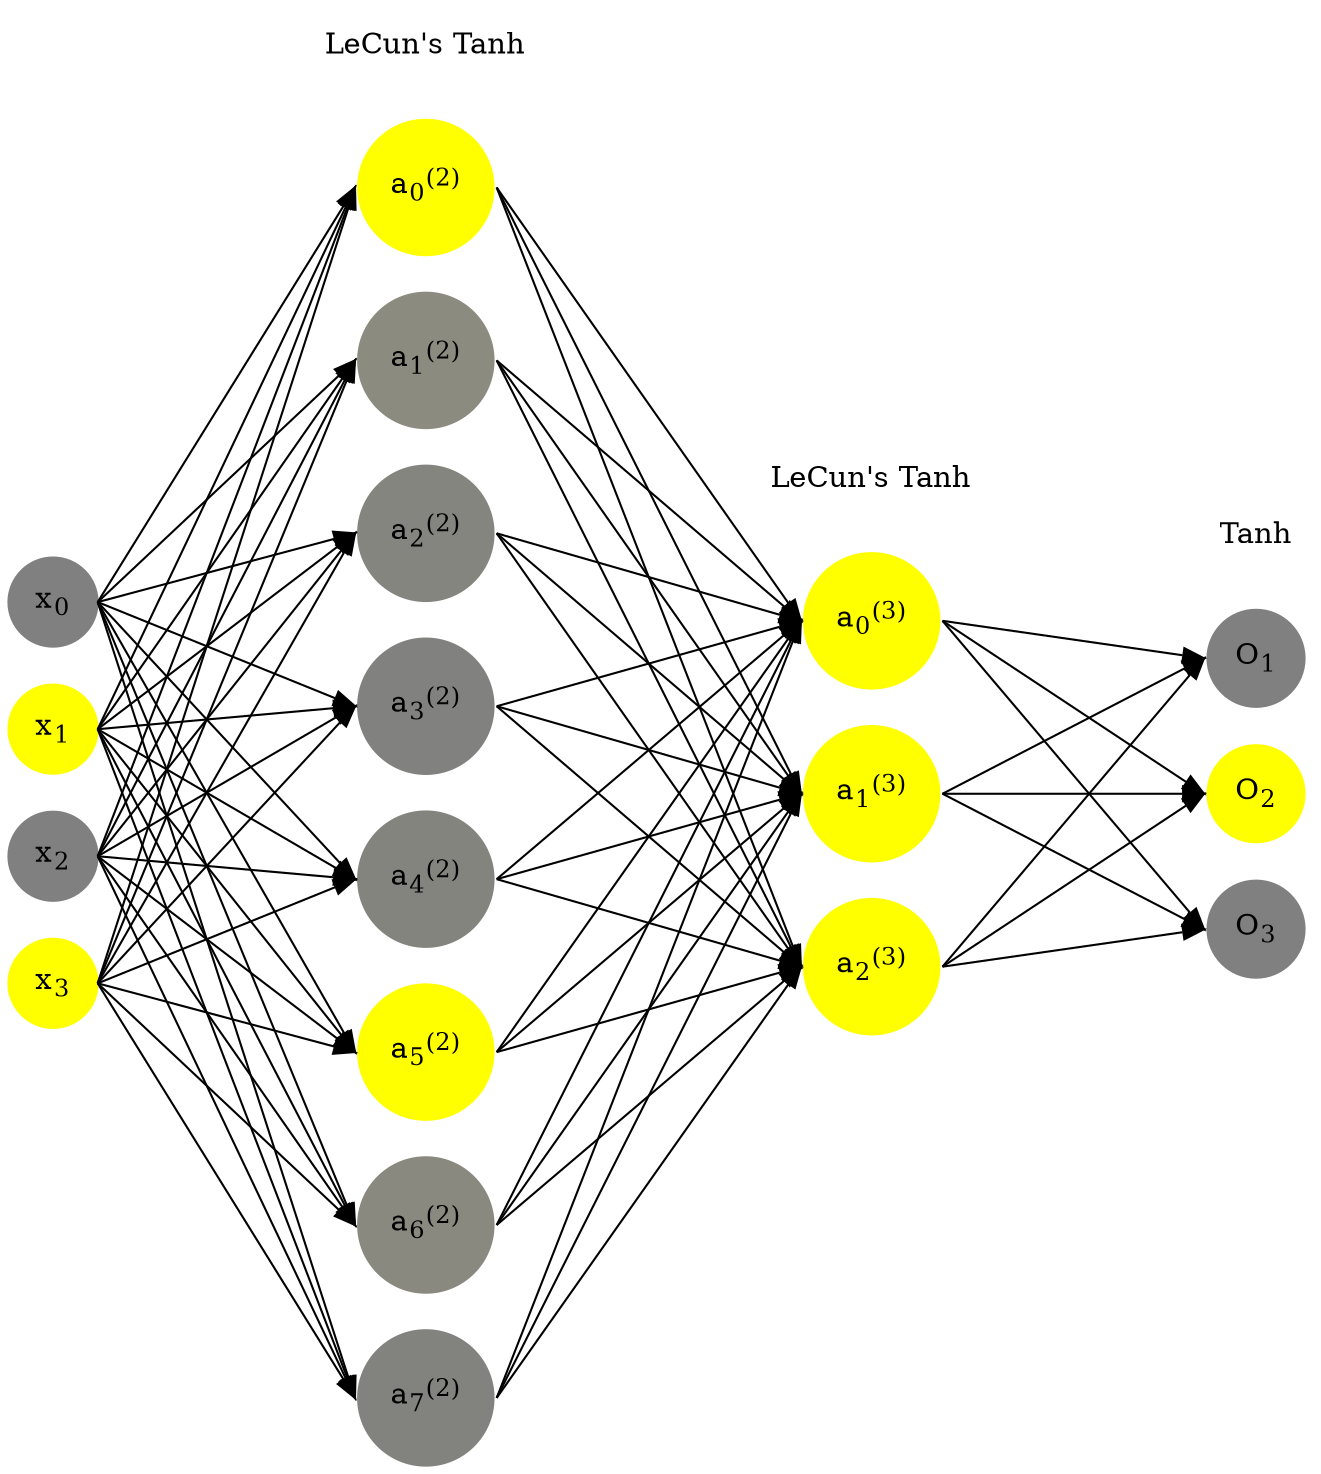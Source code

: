 digraph G {
	rankdir = LR;
	splines=false;
	edge[style=invis];
	ranksep= 1.4;
	{
	node [shape=circle, color="0.1667, 0.0, 0.5", style=filled, fillcolor="0.1667, 0.0, 0.5"];
	x0 [label=<x<sub>0</sub>>];
	}
	{
	node [shape=circle, color="0.1667, 1.0, 1.0", style=filled, fillcolor="0.1667, 1.0, 1.0"];
	x1 [label=<x<sub>1</sub>>];
	}
	{
	node [shape=circle, color="0.1667, 0.0, 0.5", style=filled, fillcolor="0.1667, 0.0, 0.5"];
	x2 [label=<x<sub>2</sub>>];
	}
	{
	node [shape=circle, color="0.1667, 1.0, 1.0", style=filled, fillcolor="0.1667, 1.0, 1.0"];
	x3 [label=<x<sub>3</sub>>];
	}
	{
	node [shape=circle, color="0.1667, 1.702479, 1.351239", style=filled, fillcolor="0.1667, 1.702479, 1.351239"];
	a02 [label=<a<sub>0</sub><sup>(2)</sup>>];
	}
	{
	node [shape=circle, color="0.1667, 0.086196, 0.543098", style=filled, fillcolor="0.1667, 0.086196, 0.543098"];
	a12 [label=<a<sub>1</sub><sup>(2)</sup>>];
	}
	{
	node [shape=circle, color="0.1667, 0.044914, 0.522457", style=filled, fillcolor="0.1667, 0.044914, 0.522457"];
	a22 [label=<a<sub>2</sub><sup>(2)</sup>>];
	}
	{
	node [shape=circle, color="0.1667, 0.015153, 0.507576", style=filled, fillcolor="0.1667, 0.015153, 0.507576"];
	a32 [label=<a<sub>3</sub><sup>(2)</sup>>];
	}
	{
	node [shape=circle, color="0.1667, 0.034155, 0.517077", style=filled, fillcolor="0.1667, 0.034155, 0.517077"];
	a42 [label=<a<sub>4</sub><sup>(2)</sup>>];
	}
	{
	node [shape=circle, color="0.1667, 1.182467, 1.091234", style=filled, fillcolor="0.1667, 1.182467, 1.091234"];
	a52 [label=<a<sub>5</sub><sup>(2)</sup>>];
	}
	{
	node [shape=circle, color="0.1667, 0.076632, 0.538316", style=filled, fillcolor="0.1667, 0.076632, 0.538316"];
	a62 [label=<a<sub>6</sub><sup>(2)</sup>>];
	}
	{
	node [shape=circle, color="0.1667, 0.017216, 0.508608", style=filled, fillcolor="0.1667, 0.017216, 0.508608"];
	a72 [label=<a<sub>7</sub><sup>(2)</sup>>];
	}
	{
	node [shape=circle, color="0.1667, 1.026060, 1.013030", style=filled, fillcolor="0.1667, 1.026060, 1.013030"];
	a03 [label=<a<sub>0</sub><sup>(3)</sup>>];
	}
	{
	node [shape=circle, color="0.1667, 1.325576, 1.162788", style=filled, fillcolor="0.1667, 1.325576, 1.162788"];
	a13 [label=<a<sub>1</sub><sup>(3)</sup>>];
	}
	{
	node [shape=circle, color="0.1667, 1.384293, 1.192146", style=filled, fillcolor="0.1667, 1.384293, 1.192146"];
	a23 [label=<a<sub>2</sub><sup>(3)</sup>>];
	}
	{
	node [shape=circle, color="0.1667, 0.0, 0.5", style=filled, fillcolor="0.1667, 0.0, 0.5"];
	O1 [label=<O<sub>1</sub>>];
	}
	{
	node [shape=circle, color="0.1667, 1.0, 1.0", style=filled, fillcolor="0.1667, 1.0, 1.0"];
	O2 [label=<O<sub>2</sub>>];
	}
	{
	node [shape=circle, color="0.1667, 0.0, 0.5", style=filled, fillcolor="0.1667, 0.0, 0.5"];
	O3 [label=<O<sub>3</sub>>];
	}
	{
	rank=same;
	x0->x1->x2->x3;
	}
	{
	rank=same;
	a02->a12->a22->a32->a42->a52->a62->a72;
	}
	{
	rank=same;
	a03->a13->a23;
	}
	{
	rank=same;
	O1->O2->O3;
	}
	l1 [shape=plaintext,label="LeCun's Tanh"];
	l1->a02;
	{rank=same; l1;a02};
	l2 [shape=plaintext,label="LeCun's Tanh"];
	l2->a03;
	{rank=same; l2;a03};
	l3 [shape=plaintext,label="Tanh"];
	l3->O1;
	{rank=same; l3;O1};
edge[style=solid, tailport=e, headport=w];
	{x0;x1;x2;x3} -> {a02;a12;a22;a32;a42;a52;a62;a72};
	{a02;a12;a22;a32;a42;a52;a62;a72} -> {a03;a13;a23};
	{a03;a13;a23} -> {O1,O2,O3};
}